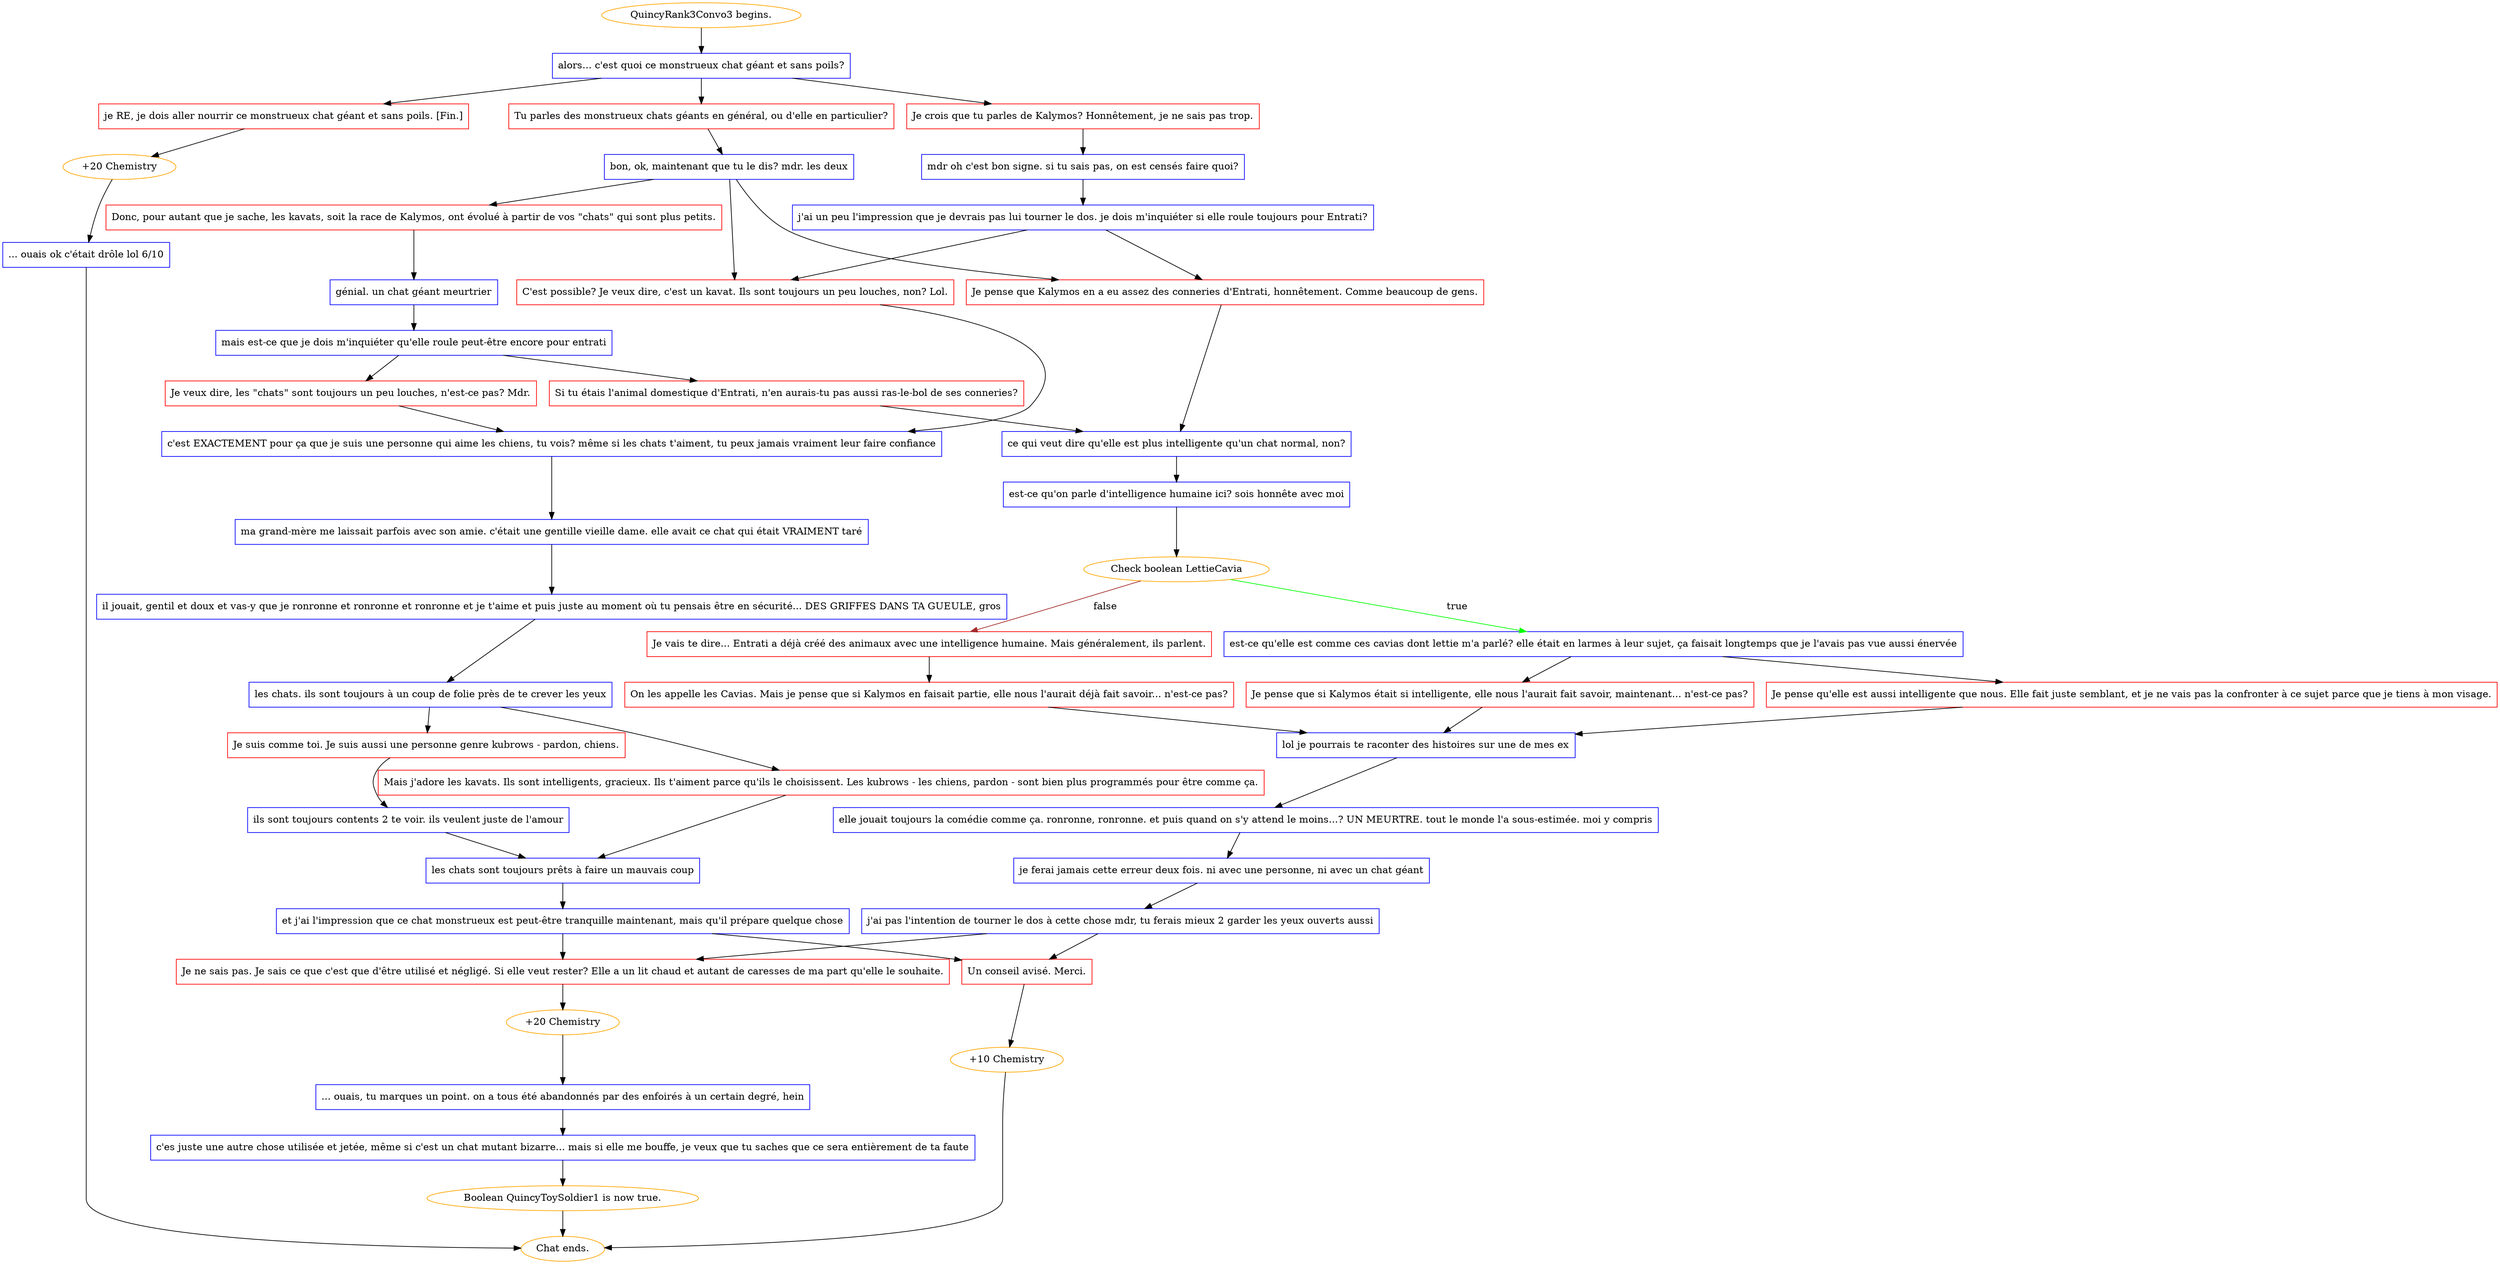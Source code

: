 digraph {
	"QuincyRank3Convo3 begins." [color=orange];
		"QuincyRank3Convo3 begins." -> j518852771;
	j518852771 [label="alors... c'est quoi ce monstrueux chat géant et sans poils?",shape=box,color=blue];
		j518852771 -> j3096789753;
		j518852771 -> j4278552287;
		j518852771 -> j1737481388;
	j3096789753 [label="Je crois que tu parles de Kalymos? Honnêtement, je ne sais pas trop.",shape=box,color=red];
		j3096789753 -> j4220744326;
	j4278552287 [label="Tu parles des monstrueux chats géants en général, ou d'elle en particulier?",shape=box,color=red];
		j4278552287 -> j1569240389;
	j1737481388 [label="je RE, je dois aller nourrir ce monstrueux chat géant et sans poils. [Fin.]",shape=box,color=red];
		j1737481388 -> j2314328432;
	j4220744326 [label="mdr oh c'est bon signe. si tu sais pas, on est censés faire quoi?",shape=box,color=blue];
		j4220744326 -> j1285979282;
	j1569240389 [label="bon, ok, maintenant que tu le dis? mdr. les deux",shape=box,color=blue];
		j1569240389 -> j225046678;
		j1569240389 -> j1286304575;
		j1569240389 -> j277173974;
	j2314328432 [label="+20 Chemistry",color=orange];
		j2314328432 -> j4181493242;
	j1285979282 [label="j'ai un peu l'impression que je devrais pas lui tourner le dos. je dois m'inquiéter si elle roule toujours pour Entrati?",shape=box,color=blue];
		j1285979282 -> j277173974;
		j1285979282 -> j1286304575;
	j225046678 [label="Donc, pour autant que je sache, les kavats, soit la race de Kalymos, ont évolué à partir de vos \"chats\" qui sont plus petits.",shape=box,color=red];
		j225046678 -> j2554214960;
	j1286304575 [label="Je pense que Kalymos en a eu assez des conneries d'Entrati, honnêtement. Comme beaucoup de gens.",shape=box,color=red];
		j1286304575 -> j4016264739;
	j277173974 [label="C'est possible? Je veux dire, c'est un kavat. Ils sont toujours un peu louches, non? Lol.",shape=box,color=red];
		j277173974 -> j1868357141;
	j4181493242 [label="... ouais ok c'était drôle lol 6/10",shape=box,color=blue];
		j4181493242 -> "Chat ends.";
	j2554214960 [label="génial. un chat géant meurtrier",shape=box,color=blue];
		j2554214960 -> j479193056;
	j4016264739 [label="ce qui veut dire qu'elle est plus intelligente qu'un chat normal, non?",shape=box,color=blue];
		j4016264739 -> j1325831274;
	j1868357141 [label="c'est EXACTEMENT pour ça que je suis une personne qui aime les chiens, tu vois? même si les chats t'aiment, tu peux jamais vraiment leur faire confiance",shape=box,color=blue];
		j1868357141 -> j1664828842;
	"Chat ends." [color=orange];
	j479193056 [label="mais est-ce que je dois m'inquiéter qu'elle roule peut-être encore pour entrati",shape=box,color=blue];
		j479193056 -> j3559718222;
		j479193056 -> j459893310;
	j1325831274 [label="est-ce qu'on parle d'intelligence humaine ici? sois honnête avec moi",shape=box,color=blue];
		j1325831274 -> j86583382;
	j1664828842 [label="ma grand-mère me laissait parfois avec son amie. c'était une gentille vieille dame. elle avait ce chat qui était VRAIMENT taré",shape=box,color=blue];
		j1664828842 -> j3751737480;
	j3559718222 [label="Je veux dire, les \"chats\" sont toujours un peu louches, n'est-ce pas? Mdr.",shape=box,color=red];
		j3559718222 -> j1868357141;
	j459893310 [label="Si tu étais l'animal domestique d'Entrati, n'en aurais-tu pas aussi ras-le-bol de ses conneries?",shape=box,color=red];
		j459893310 -> j4016264739;
	j86583382 [label="Check boolean LettieCavia",color=orange];
		j86583382 -> j4188040325 [label=true,color=green];
		j86583382 -> j3042837422 [label=false,color=brown];
	j3751737480 [label="il jouait, gentil et doux et vas-y que je ronronne et ronronne et ronronne et je t'aime et puis juste au moment où tu pensais être en sécurité... DES GRIFFES DANS TA GUEULE, gros",shape=box,color=blue];
		j3751737480 -> j1684644992;
	j4188040325 [label="est-ce qu'elle est comme ces cavias dont lettie m'a parlé? elle était en larmes à leur sujet, ça faisait longtemps que je l'avais pas vue aussi énervée",shape=box,color=blue];
		j4188040325 -> j1399985244;
		j4188040325 -> j3908524888;
	j3042837422 [label="Je vais te dire... Entrati a déjà créé des animaux avec une intelligence humaine. Mais généralement, ils parlent.",shape=box,color=red];
		j3042837422 -> j790548426;
	j1684644992 [label="les chats. ils sont toujours à un coup de folie près de te crever les yeux",shape=box,color=blue];
		j1684644992 -> j3931784642;
		j1684644992 -> j3005594994;
	j1399985244 [label="Je pense qu'elle est aussi intelligente que nous. Elle fait juste semblant, et je ne vais pas la confronter à ce sujet parce que je tiens à mon visage.",shape=box,color=red];
		j1399985244 -> j3167081649;
	j3908524888 [label="Je pense que si Kalymos était si intelligente, elle nous l'aurait fait savoir, maintenant... n'est-ce pas?",shape=box,color=red];
		j3908524888 -> j3167081649;
	j790548426 [label="On les appelle les Cavias. Mais je pense que si Kalymos en faisait partie, elle nous l'aurait déjà fait savoir... n'est-ce pas?",shape=box,color=red];
		j790548426 -> j3167081649;
	j3931784642 [label="Mais j'adore les kavats. Ils sont intelligents, gracieux. Ils t'aiment parce qu'ils le choisissent. Les kubrows - les chiens, pardon - sont bien plus programmés pour être comme ça.",shape=box,color=red];
		j3931784642 -> j2154955997;
	j3005594994 [label="Je suis comme toi. Je suis aussi une personne genre kubrows - pardon, chiens.",shape=box,color=red];
		j3005594994 -> j3420399746;
	j3167081649 [label="lol je pourrais te raconter des histoires sur une de mes ex",shape=box,color=blue];
		j3167081649 -> j1618928530;
	j2154955997 [label="les chats sont toujours prêts à faire un mauvais coup",shape=box,color=blue];
		j2154955997 -> j2736198019;
	j3420399746 [label="ils sont toujours contents 2 te voir. ils veulent juste de l'amour",shape=box,color=blue];
		j3420399746 -> j2154955997;
	j1618928530 [label="elle jouait toujours la comédie comme ça. ronronne, ronronne. et puis quand on s'y attend le moins...? UN MEURTRE. tout le monde l'a sous-estimée. moi y compris",shape=box,color=blue];
		j1618928530 -> j3646106875;
	j2736198019 [label="et j'ai l'impression que ce chat monstrueux est peut-être tranquille maintenant, mais qu'il prépare quelque chose",shape=box,color=blue];
		j2736198019 -> j980438241;
		j2736198019 -> j4024187820;
	j3646106875 [label="je ferai jamais cette erreur deux fois. ni avec une personne, ni avec un chat géant",shape=box,color=blue];
		j3646106875 -> j2971787933;
	j980438241 [label="Je ne sais pas. Je sais ce que c'est que d'être utilisé et négligé. Si elle veut rester? Elle a un lit chaud et autant de caresses de ma part qu'elle le souhaite.",shape=box,color=red];
		j980438241 -> j800564874;
	j4024187820 [label="Un conseil avisé. Merci.",shape=box,color=red];
		j4024187820 -> j1933300832;
	j2971787933 [label="j'ai pas l'intention de tourner le dos à cette chose mdr, tu ferais mieux 2 garder les yeux ouverts aussi",shape=box,color=blue];
		j2971787933 -> j980438241;
		j2971787933 -> j4024187820;
	j800564874 [label="+20 Chemistry",color=orange];
		j800564874 -> j855108757;
	j1933300832 [label="+10 Chemistry",color=orange];
		j1933300832 -> "Chat ends.";
	j855108757 [label="... ouais, tu marques un point. on a tous été abandonnés par des enfoirés à un certain degré, hein",shape=box,color=blue];
		j855108757 -> j1252325022;
	j1252325022 [label="c'es juste une autre chose utilisée et jetée, même si c'est un chat mutant bizarre... mais si elle me bouffe, je veux que tu saches que ce sera entièrement de ta faute",shape=box,color=blue];
		j1252325022 -> j1556831990;
	j1556831990 [label="Boolean QuincyToySoldier1 is now true.",color=orange];
		j1556831990 -> "Chat ends.";
}